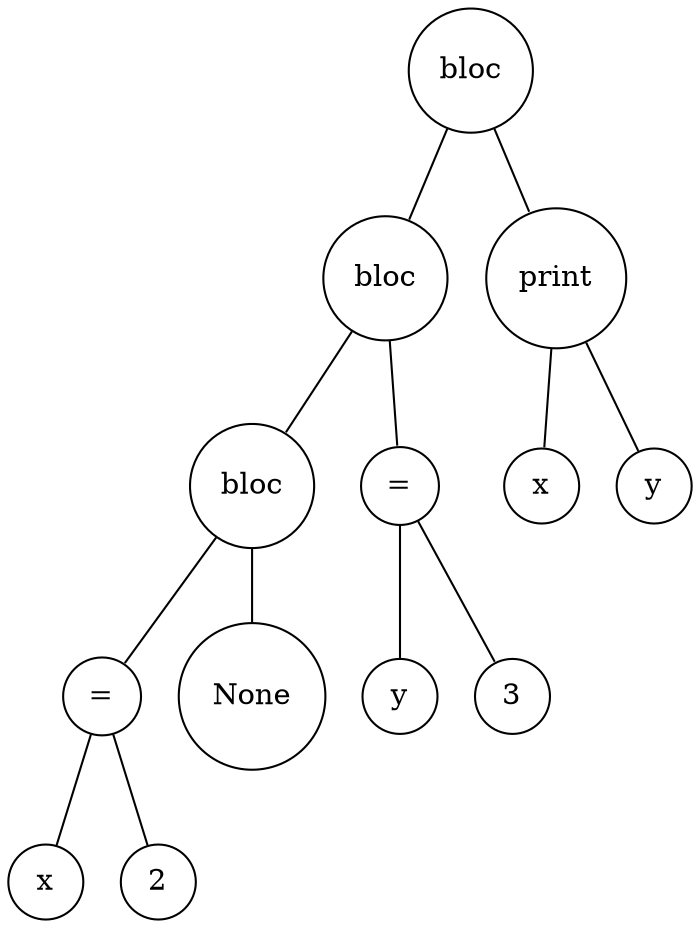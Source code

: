 digraph {
	node [shape=circle]
	"c3d6a53e-bbc0-4032-b95f-d71020b3b0dd" [label=bloc]
	"f2f60ec7-3926-4f9c-8974-fc9533f4d75e" [label=bloc]
	"13be4618-a8a2-43f4-ab0a-01a904211662" [label=bloc]
	"7380aa9b-0708-4b1a-9750-1d7847c9d65f" [label="="]
	"6b2097d1-09cc-4578-9295-2602bb712a70" [label=x]
	"7380aa9b-0708-4b1a-9750-1d7847c9d65f" -> "6b2097d1-09cc-4578-9295-2602bb712a70" [arrowsize=0]
	"4c7df161-d37c-4e0c-837b-5b31ca6de942" [label=2]
	"7380aa9b-0708-4b1a-9750-1d7847c9d65f" -> "4c7df161-d37c-4e0c-837b-5b31ca6de942" [arrowsize=0]
	"13be4618-a8a2-43f4-ab0a-01a904211662" -> "7380aa9b-0708-4b1a-9750-1d7847c9d65f" [arrowsize=0]
	"52ae796e-4f21-41bf-890f-a7ae11ad651b" [label=None]
	"13be4618-a8a2-43f4-ab0a-01a904211662" -> "52ae796e-4f21-41bf-890f-a7ae11ad651b" [arrowsize=0]
	"f2f60ec7-3926-4f9c-8974-fc9533f4d75e" -> "13be4618-a8a2-43f4-ab0a-01a904211662" [arrowsize=0]
	"df1cd3b9-353c-4686-8127-ca750fc1638d" [label="="]
	"76a63a70-fb09-4237-9b3a-66f344b6c3ce" [label=y]
	"df1cd3b9-353c-4686-8127-ca750fc1638d" -> "76a63a70-fb09-4237-9b3a-66f344b6c3ce" [arrowsize=0]
	"7fac5297-698b-4158-aec9-fb734da5f08f" [label=3]
	"df1cd3b9-353c-4686-8127-ca750fc1638d" -> "7fac5297-698b-4158-aec9-fb734da5f08f" [arrowsize=0]
	"f2f60ec7-3926-4f9c-8974-fc9533f4d75e" -> "df1cd3b9-353c-4686-8127-ca750fc1638d" [arrowsize=0]
	"c3d6a53e-bbc0-4032-b95f-d71020b3b0dd" -> "f2f60ec7-3926-4f9c-8974-fc9533f4d75e" [arrowsize=0]
	"50eaf8b0-8081-4420-96b5-88b6d913d3d9" [label=print]
	"59beac00-312e-4995-bf3c-3fbdc81bd4e4" [label=x]
	"50eaf8b0-8081-4420-96b5-88b6d913d3d9" -> "59beac00-312e-4995-bf3c-3fbdc81bd4e4" [arrowsize=0]
	"92c12d82-7bd0-467d-b69f-3d42567fd213" [label=y]
	"50eaf8b0-8081-4420-96b5-88b6d913d3d9" -> "92c12d82-7bd0-467d-b69f-3d42567fd213" [arrowsize=0]
	"c3d6a53e-bbc0-4032-b95f-d71020b3b0dd" -> "50eaf8b0-8081-4420-96b5-88b6d913d3d9" [arrowsize=0]
}
